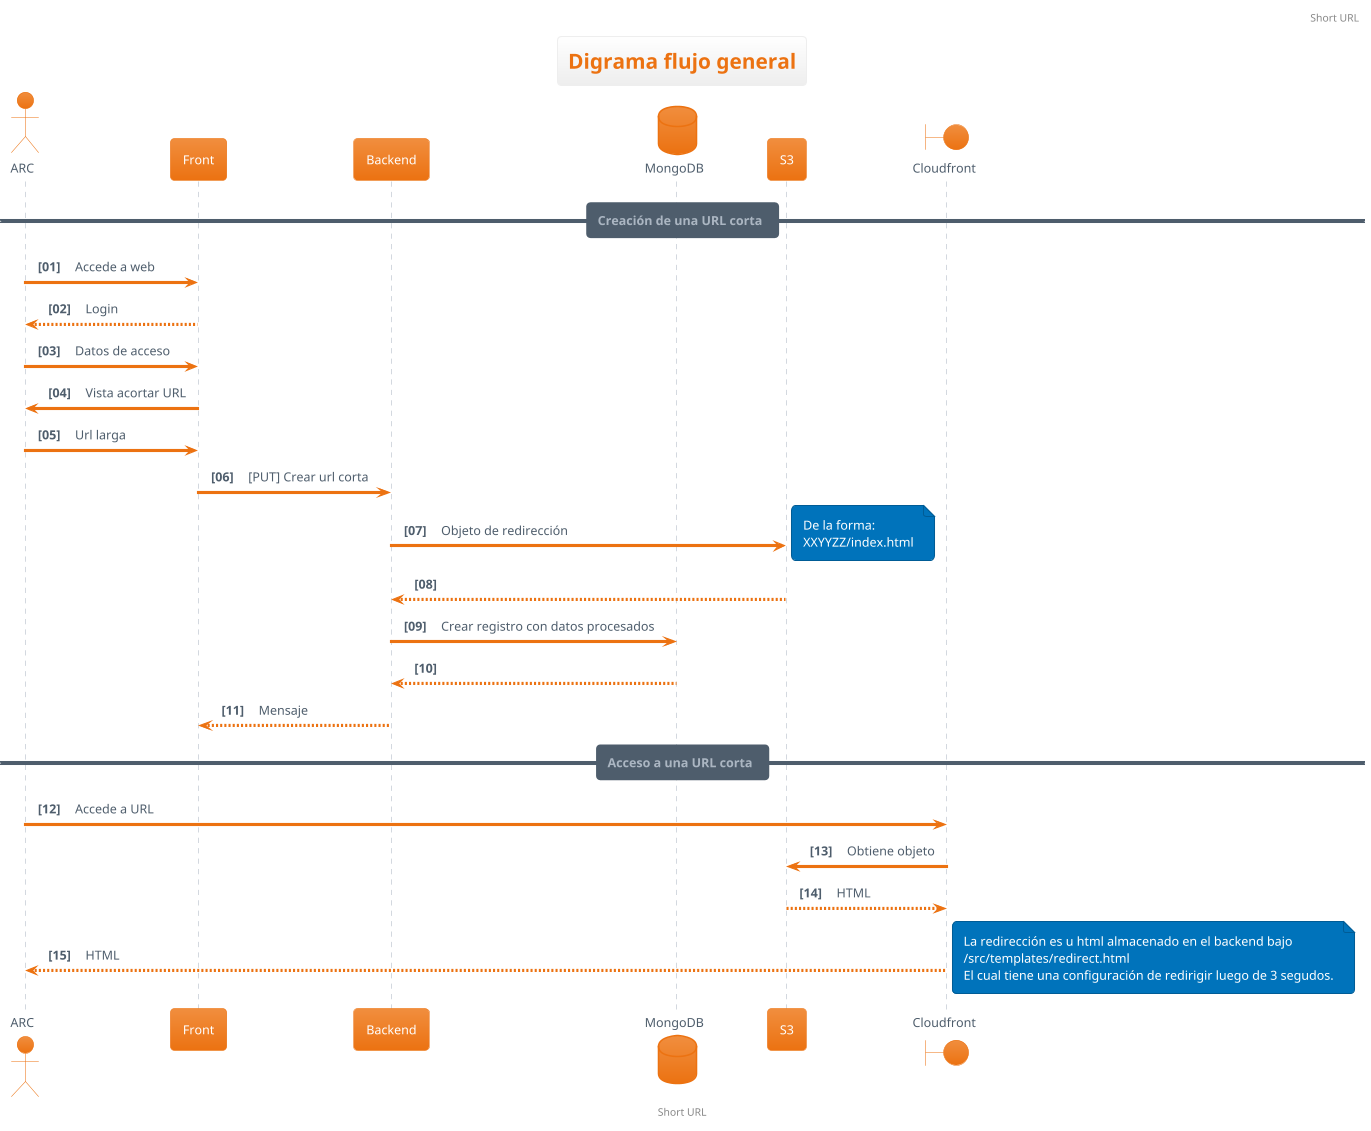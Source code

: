 @startuml "general"
!theme aws-orange
header Short URL
footer Short URL
title Digrama flujo general

autonumber "<b>[00]"


actor user as "ARC" order 0
participant front as "Front" order 10
participant backend as "Backend" order 20
database db as "MongoDB" order 30
participant s3 as "S3" order 40
boundary cloudfront as "Cloudfront" order 50 

== Creación de una URL corta ==
user -> front: Accede a web
front --> user: Login
user -> front: Datos de acceso
front -> user: Vista acortar URL
user -> front: Url larga
front -> backend: [PUT] Crear url corta
backend -> s3: Objeto de redirección 
note right
    De la forma:
    XXYYZZ/index.html
end note
s3 --> backend: 
backend -> db: Crear registro con datos procesados
db --> backend:
backend --> front: Mensaje

== Acceso a una URL corta ==
user -> cloudfront: Accede a URL
cloudfront -> s3: Obtiene objeto
s3 --> cloudfront: HTML
cloudfront --> user: HTML 
note right
    La redirección es u html almacenado en el backend bajo
    /src/templates/redirect.html
    El cual tiene una configuración de redirigir luego de 3 segudos.
end note

@enduml
